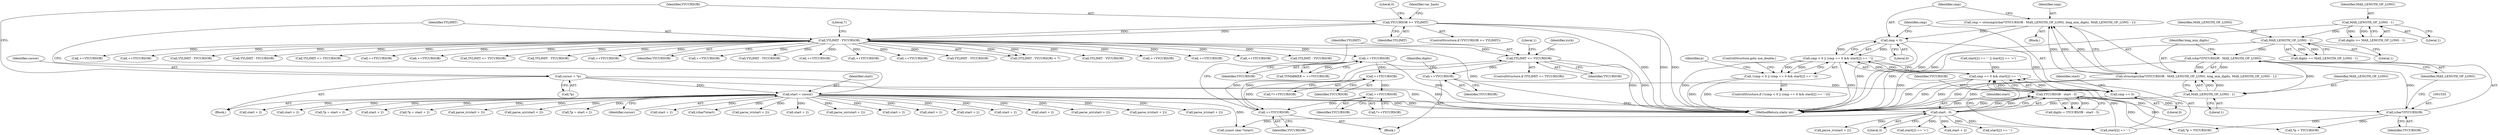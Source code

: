digraph "0_php-src_1a23ebc1fff59bf480ca92963b36eba5c1b904c4@integer" {
"1001530" [label="(Call,cmp = strncmp((char*)YYCURSOR - MAX_LENGTH_OF_LONG, long_min_digits, MAX_LENGTH_OF_LONG - 1))"];
"1001532" [label="(Call,strncmp((char*)YYCURSOR - MAX_LENGTH_OF_LONG, long_min_digits, MAX_LENGTH_OF_LONG - 1))"];
"1001533" [label="(Call,(char*)YYCURSOR - MAX_LENGTH_OF_LONG)"];
"1001534" [label="(Call,(char*)YYCURSOR)"];
"1001495" [label="(Call,YYCURSOR - start - 3)"];
"1001489" [label="(Call,++YYCURSOR)"];
"1001069" [label="(Call,YYLIMIT <= YYCURSOR)"];
"1000152" [label="(Call,YYLIMIT - YYCURSOR)"];
"1000125" [label="(Call,YYCURSOR >= YYLIMIT)"];
"1001066" [label="(Call,++YYCURSOR)"];
"1001053" [label="(Call,++YYCURSOR)"];
"1000560" [label="(Call,++YYCURSOR)"];
"1000301" [label="(Call,++YYCURSOR)"];
"1001497" [label="(Call,start - 3)"];
"1000144" [label="(Call,start = cursor)"];
"1000120" [label="(Call,cursor = *p)"];
"1001525" [label="(Call,MAX_LENGTH_OF_LONG - 1)"];
"1001518" [label="(Call,MAX_LENGTH_OF_LONG - 1)"];
"1001539" [label="(Call,MAX_LENGTH_OF_LONG - 1)"];
"1001545" [label="(Call,cmp < 0)"];
"1001544" [label="(Call,cmp < 0 || (cmp == 0 && start[2] == '-'))"];
"1001543" [label="(Call,!(cmp < 0 || (cmp == 0 && start[2] == '-')))"];
"1001549" [label="(Call,cmp == 0)"];
"1001548" [label="(Call,cmp == 0 && start[2] == '-')"];
"1001604" [label="(Call,start + 2)"];
"1002398" [label="(Call,(char*)start)"];
"1000273" [label="(Call,++YYCURSOR)"];
"1002136" [label="(Call,parse_iv(start + 2))"];
"1001523" [label="(Call,digits == MAX_LENGTH_OF_LONG - 1)"];
"1001115" [label="(Call,YYLIMIT - YYCURSOR)"];
"1000205" [label="(Call,++YYCURSOR)"];
"1001558" [label="(ControlStructure,goto use_double;)"];
"1000125" [label="(Call,YYCURSOR >= YYLIMIT)"];
"1001551" [label="(Literal,0)"];
"1000561" [label="(Identifier,YYCURSOR)"];
"1001070" [label="(Identifier,YYLIMIT)"];
"1001348" [label="(Call,start + 2)"];
"1000302" [label="(Identifier,YYCURSOR)"];
"1000231" [label="(Call,++YYCURSOR)"];
"1001526" [label="(Identifier,MAX_LENGTH_OF_LONG)"];
"1000133" [label="(Identifier,var_hash)"];
"1001518" [label="(Call,MAX_LENGTH_OF_LONG - 1)"];
"1000287" [label="(Call,++YYCURSOR)"];
"1000560" [label="(Call,++YYCURSOR)"];
"1001562" [label="(Call,*p = YYCURSOR)"];
"1001546" [label="(Identifier,cmp)"];
"1001067" [label="(Identifier,YYCURSOR)"];
"1000352" [label="(Call,++YYCURSOR)"];
"1001554" [label="(Identifier,start)"];
"1001414" [label="(Call,*p = YYCURSOR)"];
"1000559" [label="(Call,*++YYCURSOR)"];
"1002298" [label="(Call,parse_uiv(start + 2))"];
"1001422" [label="(Call,(const char *)start)"];
"1001358" [label="(Call,YYLIMIT - YYCURSOR)"];
"1001543" [label="(Call,!(cmp < 0 || (cmp == 0 && start[2] == '-')))"];
"1001537" [label="(Identifier,MAX_LENGTH_OF_LONG)"];
"1001519" [label="(Identifier,MAX_LENGTH_OF_LONG)"];
"1001569" [label="(Call,start + 2)"];
"1000127" [label="(Identifier,YYLIMIT)"];
"1000151" [label="(Call,(YYLIMIT - YYCURSOR) < 7)"];
"1001493" [label="(Call,digits = YYCURSOR - start - 3)"];
"1000121" [label="(Identifier,cursor)"];
"1001538" [label="(Identifier,long_min_digits)"];
"1001536" [label="(Identifier,YYCURSOR)"];
"1000960" [label="(Call,YYLIMIT - YYCURSOR)"];
"1001263" [label="(Call,start + 2)"];
"1001525" [label="(Call,MAX_LENGTH_OF_LONG - 1)"];
"1001532" [label="(Call,strncmp((char*)YYCURSOR - MAX_LENGTH_OF_LONG, long_min_digits, MAX_LENGTH_OF_LONG - 1))"];
"1000343" [label="(Call,++YYCURSOR)"];
"1001723" [label="(Call,start + 2)"];
"1001494" [label="(Identifier,digits)"];
"1002067" [label="(Call,start + 2)"];
"1002051" [label="(Call,start + 2)"];
"1001541" [label="(Literal,1)"];
"1000111" [label="(Block,)"];
"1001534" [label="(Call,(char*)YYCURSOR)"];
"1000217" [label="(Call,++YYCURSOR)"];
"1002315" [label="(Call,start + 2)"];
"1001549" [label="(Call,cmp == 0)"];
"1001548" [label="(Call,cmp == 0 && start[2] == '-')"];
"1001516" [label="(Call,digits >= MAX_LENGTH_OF_LONG - 1)"];
"1001702" [label="(Call,parse_uiv(start + 2))"];
"1001603" [label="(Call,parse_iv(start + 2))"];
"1001262" [label="(Call,parse_iv(start + 2))"];
"1002299" [label="(Call,start + 2)"];
"1001547" [label="(Literal,0)"];
"1000147" [label="(Block,)"];
"1001545" [label="(Call,cmp < 0)"];
"1002447" [label="(MethodReturn,static int)"];
"1000301" [label="(Call,++YYCURSOR)"];
"1001052" [label="(Call,*++YYCURSOR)"];
"1001075" [label="(Identifier,yych)"];
"1000144" [label="(Call,start = cursor)"];
"1000193" [label="(Call,++YYCURSOR)"];
"1001533" [label="(Call,(char*)YYCURSOR - MAX_LENGTH_OF_LONG)"];
"1001502" [label="(Call,start[2] == '-')"];
"1001068" [label="(ControlStructure,if (YYLIMIT <= YYCURSOR))"];
"1001552" [label="(Call,start[2] == '-')"];
"1000705" [label="(Call,YYLIMIT - YYCURSOR)"];
"1001489" [label="(Call,++YYCURSOR)"];
"1000124" [label="(ControlStructure,if (YYCURSOR >= YYLIMIT))"];
"1001497" [label="(Call,start - 3)"];
"1000329" [label="(Call,++YYCURSOR)"];
"1001568" [label="(Call,parse_iv(start + 2))"];
"1002137" [label="(Call,start + 2)"];
"1001540" [label="(Identifier,MAX_LENGTH_OF_LONG)"];
"1001544" [label="(Call,cmp < 0 || (cmp == 0 && start[2] == '-'))"];
"1001720" [label="(Call,*p = start + 2)"];
"1001073" [label="(Literal,1)"];
"1001542" [label="(ControlStructure,if (!(cmp < 0 || (cmp == 0 && start[2] == '-'))))"];
"1000299" [label="(Call,YYMARKER = ++YYCURSOR)"];
"1001520" [label="(Literal,1)"];
"1001550" [label="(Identifier,cmp)"];
"1001531" [label="(Identifier,cmp)"];
"1000120" [label="(Call,cursor = *p)"];
"1001703" [label="(Call,start + 2)"];
"1001054" [label="(Identifier,YYCURSOR)"];
"1002312" [label="(Call,*p = start + 2)"];
"1000122" [label="(Call,*p)"];
"1000145" [label="(Identifier,start)"];
"1001501" [label="(Call,start[2] == '-' || start[2] == '+')"];
"1000245" [label="(Call,++YYCURSOR)"];
"1000153" [label="(Identifier,YYLIMIT)"];
"1001498" [label="(Identifier,start)"];
"1001528" [label="(Block,)"];
"1001495" [label="(Call,YYCURSOR - start - 3)"];
"1001207" [label="(Call,YYLIMIT - YYCURSOR)"];
"1001347" [label="(Call,parse_iv(start + 2))"];
"1002050" [label="(Call,parse_uiv(start + 2))"];
"1000802" [label="(Call,YYLIMIT - YYCURSOR)"];
"1000155" [label="(Literal,7)"];
"1001071" [label="(Identifier,YYCURSOR)"];
"1001161" [label="(Call,YYLIMIT <= YYCURSOR)"];
"1001499" [label="(Literal,3)"];
"1000126" [label="(Identifier,YYCURSOR)"];
"1001490" [label="(Identifier,YYCURSOR)"];
"1001066" [label="(Call,++YYCURSOR)"];
"1001564" [label="(Identifier,p)"];
"1000315" [label="(Call,++YYCURSOR)"];
"1001539" [label="(Call,MAX_LENGTH_OF_LONG - 1)"];
"1000152" [label="(Call,YYLIMIT - YYCURSOR)"];
"1001527" [label="(Literal,1)"];
"1001496" [label="(Identifier,YYCURSOR)"];
"1001530" [label="(Call,cmp = strncmp((char*)YYCURSOR - MAX_LENGTH_OF_LONG, long_min_digits, MAX_LENGTH_OF_LONG - 1))"];
"1001053" [label="(Call,++YYCURSOR)"];
"1000259" [label="(Call,++YYCURSOR)"];
"1000756" [label="(Call,YYLIMIT <= YYCURSOR)"];
"1000849" [label="(Call,YYLIMIT - YYCURSOR)"];
"1002064" [label="(Call,*p = start + 2)"];
"1001069" [label="(Call,YYLIMIT <= YYCURSOR)"];
"1000130" [label="(Literal,0)"];
"1000146" [label="(Identifier,cursor)"];
"1001507" [label="(Call,start[2] == '+')"];
"1000154" [label="(Identifier,YYCURSOR)"];
"1001530" -> "1001528"  [label="AST: "];
"1001530" -> "1001532"  [label="CFG: "];
"1001531" -> "1001530"  [label="AST: "];
"1001532" -> "1001530"  [label="AST: "];
"1001546" -> "1001530"  [label="CFG: "];
"1001530" -> "1002447"  [label="DDG: "];
"1001532" -> "1001530"  [label="DDG: "];
"1001532" -> "1001530"  [label="DDG: "];
"1001532" -> "1001530"  [label="DDG: "];
"1001530" -> "1001545"  [label="DDG: "];
"1001532" -> "1001539"  [label="CFG: "];
"1001533" -> "1001532"  [label="AST: "];
"1001538" -> "1001532"  [label="AST: "];
"1001539" -> "1001532"  [label="AST: "];
"1001532" -> "1002447"  [label="DDG: "];
"1001532" -> "1002447"  [label="DDG: "];
"1001532" -> "1002447"  [label="DDG: "];
"1001533" -> "1001532"  [label="DDG: "];
"1001533" -> "1001532"  [label="DDG: "];
"1001539" -> "1001532"  [label="DDG: "];
"1001539" -> "1001532"  [label="DDG: "];
"1001533" -> "1001537"  [label="CFG: "];
"1001534" -> "1001533"  [label="AST: "];
"1001537" -> "1001533"  [label="AST: "];
"1001538" -> "1001533"  [label="CFG: "];
"1001533" -> "1002447"  [label="DDG: "];
"1001534" -> "1001533"  [label="DDG: "];
"1001525" -> "1001533"  [label="DDG: "];
"1001533" -> "1001539"  [label="DDG: "];
"1001534" -> "1001536"  [label="CFG: "];
"1001535" -> "1001534"  [label="AST: "];
"1001536" -> "1001534"  [label="AST: "];
"1001537" -> "1001534"  [label="CFG: "];
"1001534" -> "1001414"  [label="DDG: "];
"1001495" -> "1001534"  [label="DDG: "];
"1001534" -> "1001562"  [label="DDG: "];
"1001495" -> "1001493"  [label="AST: "];
"1001495" -> "1001497"  [label="CFG: "];
"1001496" -> "1001495"  [label="AST: "];
"1001497" -> "1001495"  [label="AST: "];
"1001493" -> "1001495"  [label="CFG: "];
"1001495" -> "1002447"  [label="DDG: "];
"1001495" -> "1001414"  [label="DDG: "];
"1001495" -> "1001493"  [label="DDG: "];
"1001495" -> "1001493"  [label="DDG: "];
"1001489" -> "1001495"  [label="DDG: "];
"1001497" -> "1001495"  [label="DDG: "];
"1001497" -> "1001495"  [label="DDG: "];
"1001495" -> "1001562"  [label="DDG: "];
"1001489" -> "1000147"  [label="AST: "];
"1001489" -> "1001490"  [label="CFG: "];
"1001490" -> "1001489"  [label="AST: "];
"1001494" -> "1001489"  [label="CFG: "];
"1001069" -> "1001489"  [label="DDG: "];
"1001069" -> "1001068"  [label="AST: "];
"1001069" -> "1001071"  [label="CFG: "];
"1001070" -> "1001069"  [label="AST: "];
"1001071" -> "1001069"  [label="AST: "];
"1001073" -> "1001069"  [label="CFG: "];
"1001075" -> "1001069"  [label="CFG: "];
"1001069" -> "1002447"  [label="DDG: "];
"1001069" -> "1002447"  [label="DDG: "];
"1001069" -> "1001066"  [label="DDG: "];
"1000152" -> "1001069"  [label="DDG: "];
"1001066" -> "1001069"  [label="DDG: "];
"1000152" -> "1000151"  [label="AST: "];
"1000152" -> "1000154"  [label="CFG: "];
"1000153" -> "1000152"  [label="AST: "];
"1000154" -> "1000152"  [label="AST: "];
"1000155" -> "1000152"  [label="CFG: "];
"1000152" -> "1002447"  [label="DDG: "];
"1000152" -> "1000151"  [label="DDG: "];
"1000152" -> "1000151"  [label="DDG: "];
"1000125" -> "1000152"  [label="DDG: "];
"1000125" -> "1000152"  [label="DDG: "];
"1000152" -> "1000193"  [label="DDG: "];
"1000152" -> "1000205"  [label="DDG: "];
"1000152" -> "1000217"  [label="DDG: "];
"1000152" -> "1000231"  [label="DDG: "];
"1000152" -> "1000245"  [label="DDG: "];
"1000152" -> "1000259"  [label="DDG: "];
"1000152" -> "1000273"  [label="DDG: "];
"1000152" -> "1000287"  [label="DDG: "];
"1000152" -> "1000301"  [label="DDG: "];
"1000152" -> "1000315"  [label="DDG: "];
"1000152" -> "1000329"  [label="DDG: "];
"1000152" -> "1000343"  [label="DDG: "];
"1000152" -> "1000352"  [label="DDG: "];
"1000152" -> "1000705"  [label="DDG: "];
"1000152" -> "1000756"  [label="DDG: "];
"1000152" -> "1000802"  [label="DDG: "];
"1000152" -> "1000849"  [label="DDG: "];
"1000152" -> "1000960"  [label="DDG: "];
"1000152" -> "1001115"  [label="DDG: "];
"1000152" -> "1001161"  [label="DDG: "];
"1000152" -> "1001207"  [label="DDG: "];
"1000152" -> "1001358"  [label="DDG: "];
"1000125" -> "1000124"  [label="AST: "];
"1000125" -> "1000127"  [label="CFG: "];
"1000126" -> "1000125"  [label="AST: "];
"1000127" -> "1000125"  [label="AST: "];
"1000130" -> "1000125"  [label="CFG: "];
"1000133" -> "1000125"  [label="CFG: "];
"1000125" -> "1002447"  [label="DDG: "];
"1000125" -> "1002447"  [label="DDG: "];
"1000125" -> "1002447"  [label="DDG: "];
"1001066" -> "1000147"  [label="AST: "];
"1001066" -> "1001067"  [label="CFG: "];
"1001067" -> "1001066"  [label="AST: "];
"1001070" -> "1001066"  [label="CFG: "];
"1001053" -> "1001066"  [label="DDG: "];
"1000560" -> "1001066"  [label="DDG: "];
"1001053" -> "1001052"  [label="AST: "];
"1001053" -> "1001054"  [label="CFG: "];
"1001054" -> "1001053"  [label="AST: "];
"1001052" -> "1001053"  [label="CFG: "];
"1000560" -> "1001053"  [label="DDG: "];
"1000560" -> "1000559"  [label="AST: "];
"1000560" -> "1000561"  [label="CFG: "];
"1000561" -> "1000560"  [label="AST: "];
"1000559" -> "1000560"  [label="CFG: "];
"1000301" -> "1000560"  [label="DDG: "];
"1000301" -> "1000299"  [label="AST: "];
"1000301" -> "1000302"  [label="CFG: "];
"1000302" -> "1000301"  [label="AST: "];
"1000299" -> "1000301"  [label="CFG: "];
"1000301" -> "1002447"  [label="DDG: "];
"1000301" -> "1000299"  [label="DDG: "];
"1001497" -> "1001499"  [label="CFG: "];
"1001498" -> "1001497"  [label="AST: "];
"1001499" -> "1001497"  [label="AST: "];
"1001497" -> "1001422"  [label="DDG: "];
"1000144" -> "1001497"  [label="DDG: "];
"1001497" -> "1001502"  [label="DDG: "];
"1001497" -> "1001507"  [label="DDG: "];
"1001497" -> "1001552"  [label="DDG: "];
"1001497" -> "1001568"  [label="DDG: "];
"1001497" -> "1001569"  [label="DDG: "];
"1000144" -> "1000111"  [label="AST: "];
"1000144" -> "1000146"  [label="CFG: "];
"1000145" -> "1000144"  [label="AST: "];
"1000146" -> "1000144"  [label="AST: "];
"1000153" -> "1000144"  [label="CFG: "];
"1000144" -> "1002447"  [label="DDG: "];
"1000144" -> "1002447"  [label="DDG: "];
"1000120" -> "1000144"  [label="DDG: "];
"1000144" -> "1001262"  [label="DDG: "];
"1000144" -> "1001263"  [label="DDG: "];
"1000144" -> "1001347"  [label="DDG: "];
"1000144" -> "1001348"  [label="DDG: "];
"1000144" -> "1001422"  [label="DDG: "];
"1000144" -> "1001603"  [label="DDG: "];
"1000144" -> "1001604"  [label="DDG: "];
"1000144" -> "1001702"  [label="DDG: "];
"1000144" -> "1001703"  [label="DDG: "];
"1000144" -> "1001720"  [label="DDG: "];
"1000144" -> "1001723"  [label="DDG: "];
"1000144" -> "1002050"  [label="DDG: "];
"1000144" -> "1002051"  [label="DDG: "];
"1000144" -> "1002064"  [label="DDG: "];
"1000144" -> "1002067"  [label="DDG: "];
"1000144" -> "1002136"  [label="DDG: "];
"1000144" -> "1002137"  [label="DDG: "];
"1000144" -> "1002298"  [label="DDG: "];
"1000144" -> "1002299"  [label="DDG: "];
"1000144" -> "1002312"  [label="DDG: "];
"1000144" -> "1002315"  [label="DDG: "];
"1000144" -> "1002398"  [label="DDG: "];
"1000120" -> "1000111"  [label="AST: "];
"1000120" -> "1000122"  [label="CFG: "];
"1000121" -> "1000120"  [label="AST: "];
"1000122" -> "1000120"  [label="AST: "];
"1000126" -> "1000120"  [label="CFG: "];
"1000120" -> "1002447"  [label="DDG: "];
"1000120" -> "1002447"  [label="DDG: "];
"1001525" -> "1001523"  [label="AST: "];
"1001525" -> "1001527"  [label="CFG: "];
"1001526" -> "1001525"  [label="AST: "];
"1001527" -> "1001525"  [label="AST: "];
"1001523" -> "1001525"  [label="CFG: "];
"1001525" -> "1002447"  [label="DDG: "];
"1001525" -> "1001523"  [label="DDG: "];
"1001525" -> "1001523"  [label="DDG: "];
"1001518" -> "1001525"  [label="DDG: "];
"1001518" -> "1001516"  [label="AST: "];
"1001518" -> "1001520"  [label="CFG: "];
"1001519" -> "1001518"  [label="AST: "];
"1001520" -> "1001518"  [label="AST: "];
"1001516" -> "1001518"  [label="CFG: "];
"1001518" -> "1002447"  [label="DDG: "];
"1001518" -> "1001516"  [label="DDG: "];
"1001518" -> "1001516"  [label="DDG: "];
"1001539" -> "1001541"  [label="CFG: "];
"1001540" -> "1001539"  [label="AST: "];
"1001541" -> "1001539"  [label="AST: "];
"1001539" -> "1002447"  [label="DDG: "];
"1001545" -> "1001544"  [label="AST: "];
"1001545" -> "1001547"  [label="CFG: "];
"1001546" -> "1001545"  [label="AST: "];
"1001547" -> "1001545"  [label="AST: "];
"1001550" -> "1001545"  [label="CFG: "];
"1001544" -> "1001545"  [label="CFG: "];
"1001545" -> "1002447"  [label="DDG: "];
"1001545" -> "1001544"  [label="DDG: "];
"1001545" -> "1001544"  [label="DDG: "];
"1001545" -> "1001549"  [label="DDG: "];
"1001544" -> "1001543"  [label="AST: "];
"1001544" -> "1001548"  [label="CFG: "];
"1001548" -> "1001544"  [label="AST: "];
"1001543" -> "1001544"  [label="CFG: "];
"1001544" -> "1002447"  [label="DDG: "];
"1001544" -> "1002447"  [label="DDG: "];
"1001544" -> "1001543"  [label="DDG: "];
"1001544" -> "1001543"  [label="DDG: "];
"1001548" -> "1001544"  [label="DDG: "];
"1001548" -> "1001544"  [label="DDG: "];
"1001543" -> "1001542"  [label="AST: "];
"1001558" -> "1001543"  [label="CFG: "];
"1001564" -> "1001543"  [label="CFG: "];
"1001543" -> "1002447"  [label="DDG: "];
"1001543" -> "1002447"  [label="DDG: "];
"1001549" -> "1001548"  [label="AST: "];
"1001549" -> "1001551"  [label="CFG: "];
"1001550" -> "1001549"  [label="AST: "];
"1001551" -> "1001549"  [label="AST: "];
"1001554" -> "1001549"  [label="CFG: "];
"1001548" -> "1001549"  [label="CFG: "];
"1001549" -> "1002447"  [label="DDG: "];
"1001549" -> "1001548"  [label="DDG: "];
"1001549" -> "1001548"  [label="DDG: "];
"1001548" -> "1001552"  [label="CFG: "];
"1001552" -> "1001548"  [label="AST: "];
"1001548" -> "1002447"  [label="DDG: "];
"1001548" -> "1002447"  [label="DDG: "];
"1001501" -> "1001548"  [label="DDG: "];
"1001552" -> "1001548"  [label="DDG: "];
"1001552" -> "1001548"  [label="DDG: "];
}
